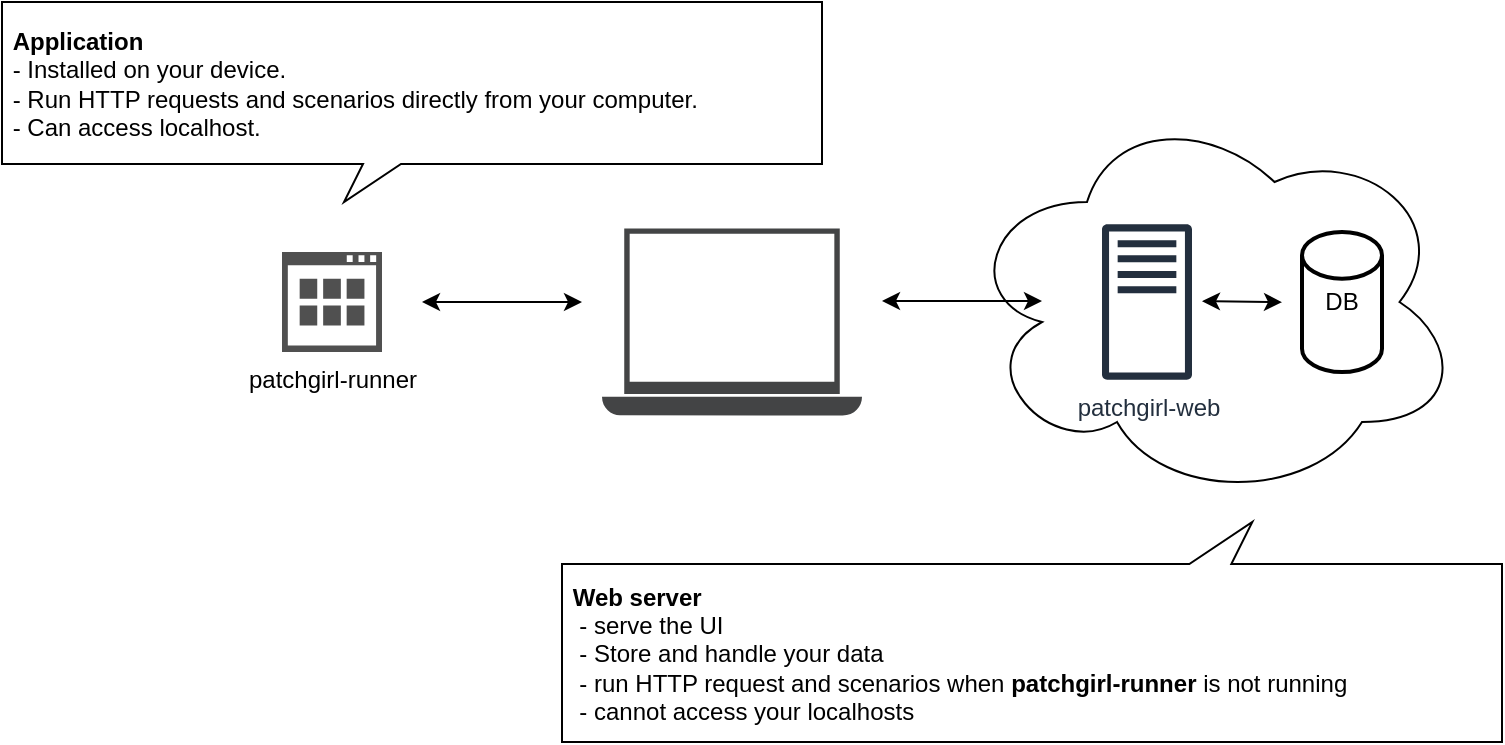 <mxfile version="13.3.6" type="device"><diagram id="rNM4mnGQOhCQ37o6tUJr" name="Page-1"><mxGraphModel dx="1854" dy="941" grid="1" gridSize="10" guides="1" tooltips="1" connect="1" arrows="1" fold="1" page="1" pageScale="1" pageWidth="827" pageHeight="1169" math="0" shadow="0"><root><mxCell id="0"/><mxCell id="1" parent="0"/><mxCell id="OSnSL9-LbKPuhBPQev1h-18" value="" style="ellipse;shape=cloud;whiteSpace=wrap;html=1;fillColor=none;" vertex="1" parent="1"><mxGeometry x="510" y="180" width="250" height="200" as="geometry"/></mxCell><mxCell id="OSnSL9-LbKPuhBPQev1h-14" value="&lt;div&gt;DB&lt;/div&gt;" style="strokeWidth=2;html=1;shape=mxgraph.flowchart.database;whiteSpace=wrap;fillColor=none;" vertex="1" parent="1"><mxGeometry x="680" y="245" width="40" height="70" as="geometry"/></mxCell><mxCell id="OSnSL9-LbKPuhBPQev1h-6" value="" style="pointerEvents=1;shadow=0;dashed=0;html=1;strokeColor=none;fillColor=#434445;aspect=fixed;labelPosition=center;verticalLabelPosition=bottom;verticalAlign=top;align=center;outlineConnect=0;shape=mxgraph.vvd.laptop;" vertex="1" parent="1"><mxGeometry x="330" y="243.2" width="130" height="93.6" as="geometry"/></mxCell><mxCell id="OSnSL9-LbKPuhBPQev1h-9" value="&lt;div&gt;patchgirl-web&lt;/div&gt;&lt;div&gt;&lt;br&gt;&lt;/div&gt;" style="outlineConnect=0;fontColor=#232F3E;gradientColor=none;fillColor=#232F3E;strokeColor=none;dashed=0;verticalLabelPosition=bottom;verticalAlign=top;align=center;html=1;fontSize=12;fontStyle=0;aspect=fixed;pointerEvents=1;shape=mxgraph.aws4.traditional_server;" vertex="1" parent="1"><mxGeometry x="580" y="241" width="45" height="78" as="geometry"/></mxCell><mxCell id="OSnSL9-LbKPuhBPQev1h-10" value="&lt;div&gt;patchgirl-runner&lt;/div&gt;&lt;div&gt;&lt;br&gt;&lt;/div&gt;" style="pointerEvents=1;shadow=0;dashed=0;html=1;strokeColor=none;labelPosition=center;verticalLabelPosition=bottom;verticalAlign=top;align=center;fillColor=#505050;shape=mxgraph.mscae.intune.detected_software" vertex="1" parent="1"><mxGeometry x="170" y="255" width="50" height="50" as="geometry"/></mxCell><mxCell id="OSnSL9-LbKPuhBPQev1h-11" value="" style="endArrow=classic;startArrow=classic;html=1;" edge="1" parent="1"><mxGeometry width="50" height="50" relative="1" as="geometry"><mxPoint x="470" y="279.5" as="sourcePoint"/><mxPoint x="550" y="279.5" as="targetPoint"/></mxGeometry></mxCell><mxCell id="OSnSL9-LbKPuhBPQev1h-16" value="" style="endArrow=classic;startArrow=classic;html=1;" edge="1" parent="1"><mxGeometry width="50" height="50" relative="1" as="geometry"><mxPoint x="630" y="279.58" as="sourcePoint"/><mxPoint x="670" y="280.08" as="targetPoint"/></mxGeometry></mxCell><mxCell id="OSnSL9-LbKPuhBPQev1h-17" value="" style="endArrow=classic;startArrow=classic;html=1;" edge="1" parent="1"><mxGeometry width="50" height="50" relative="1" as="geometry"><mxPoint x="240" y="280" as="sourcePoint"/><mxPoint x="320" y="280" as="targetPoint"/></mxGeometry></mxCell><mxCell id="OSnSL9-LbKPuhBPQev1h-20" value="&lt;div align=&quot;left&quot;&gt;&lt;b&gt;&amp;nbsp;Application&lt;/b&gt; &lt;br&gt;&lt;/div&gt;&amp;nbsp;- Installed on your device. &lt;br&gt;&amp;nbsp;- Run HTTP requests and scenarios directly from your computer.&lt;br&gt;&amp;nbsp;- Can access localhost." style="whiteSpace=wrap;html=1;shape=mxgraph.basic.rectCallout;dx=190;dy=19;boundedLbl=1;flipH=0;align=left;fillColor=none;" vertex="1" parent="1"><mxGeometry x="30" y="130" width="410" height="100" as="geometry"/></mxCell><mxCell id="OSnSL9-LbKPuhBPQev1h-22" value="&lt;div align=&quot;left&quot;&gt;&lt;b&gt;&amp;nbsp;Web server&lt;/b&gt;&lt;/div&gt;&lt;div align=&quot;left&quot;&gt;&lt;b&gt;&amp;nbsp;&lt;/b&gt; - serve the  UI&lt;br&gt;&lt;b&gt;&lt;/b&gt;&lt;/div&gt;&lt;div align=&quot;left&quot;&gt;&amp;nbsp; - Store and handle your data&lt;/div&gt;&lt;div align=&quot;left&quot;&gt;&amp;nbsp; -  run HTTP request and scenarios when &lt;b&gt;patchgirl-runner&lt;/b&gt; is not running&lt;/div&gt;&lt;div align=&quot;left&quot;&gt;&amp;nbsp; - cannot access your localhosts&lt;br&gt;&lt;/div&gt;" style="whiteSpace=wrap;html=1;shape=mxgraph.basic.rectCallout;dx=145.83;dy=21;boundedLbl=1;flipV=1;flipH=1;align=left;fillColor=none;" vertex="1" parent="1"><mxGeometry x="310" y="390" width="470" height="110" as="geometry"/></mxCell></root></mxGraphModel></diagram></mxfile>